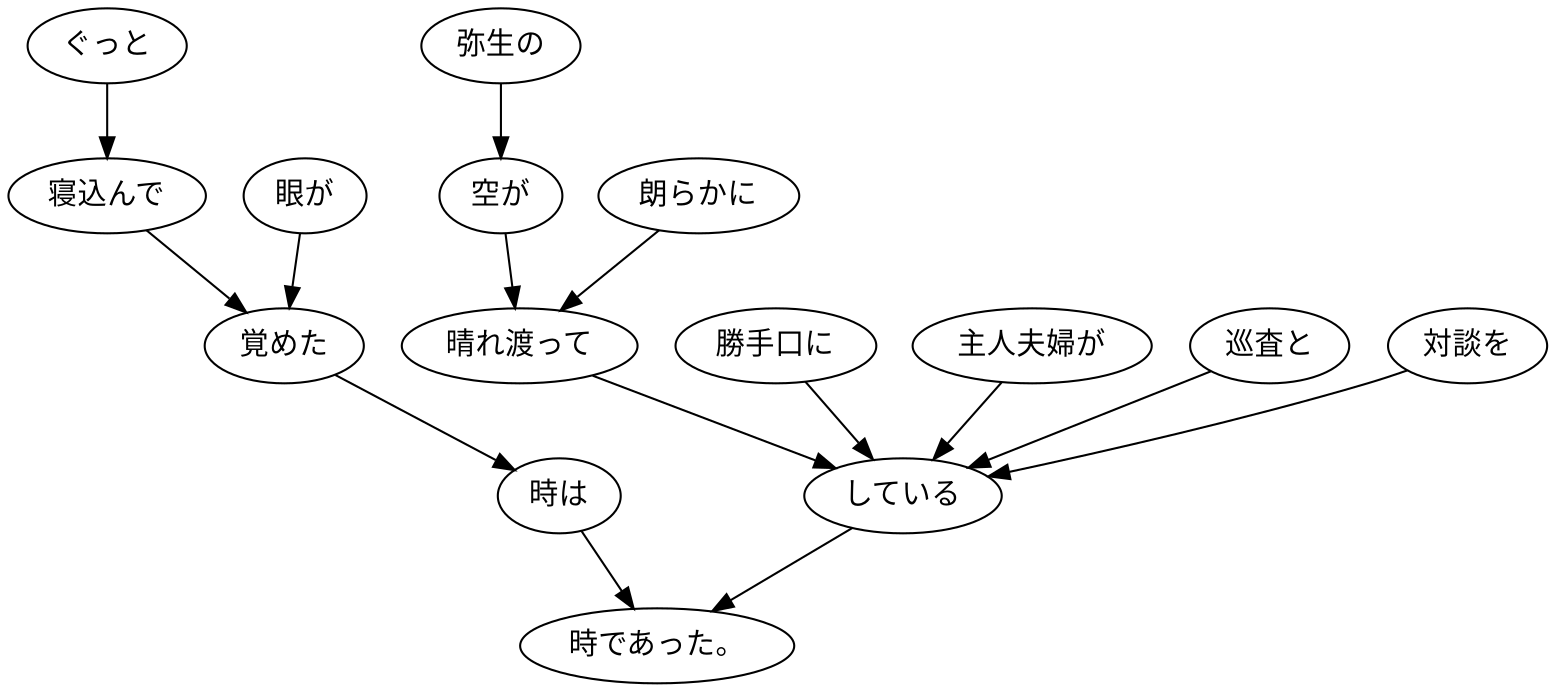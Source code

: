 digraph graph2861 {
	node0 [label="ぐっと"];
	node1 [label="寝込んで"];
	node2 [label="眼が"];
	node3 [label="覚めた"];
	node4 [label="時は"];
	node5 [label="弥生の"];
	node6 [label="空が"];
	node7 [label="朗らかに"];
	node8 [label="晴れ渡って"];
	node9 [label="勝手口に"];
	node10 [label="主人夫婦が"];
	node11 [label="巡査と"];
	node12 [label="対談を"];
	node13 [label="している"];
	node14 [label="時であった。"];
	node0 -> node1;
	node1 -> node3;
	node2 -> node3;
	node3 -> node4;
	node4 -> node14;
	node5 -> node6;
	node6 -> node8;
	node7 -> node8;
	node8 -> node13;
	node9 -> node13;
	node10 -> node13;
	node11 -> node13;
	node12 -> node13;
	node13 -> node14;
}

